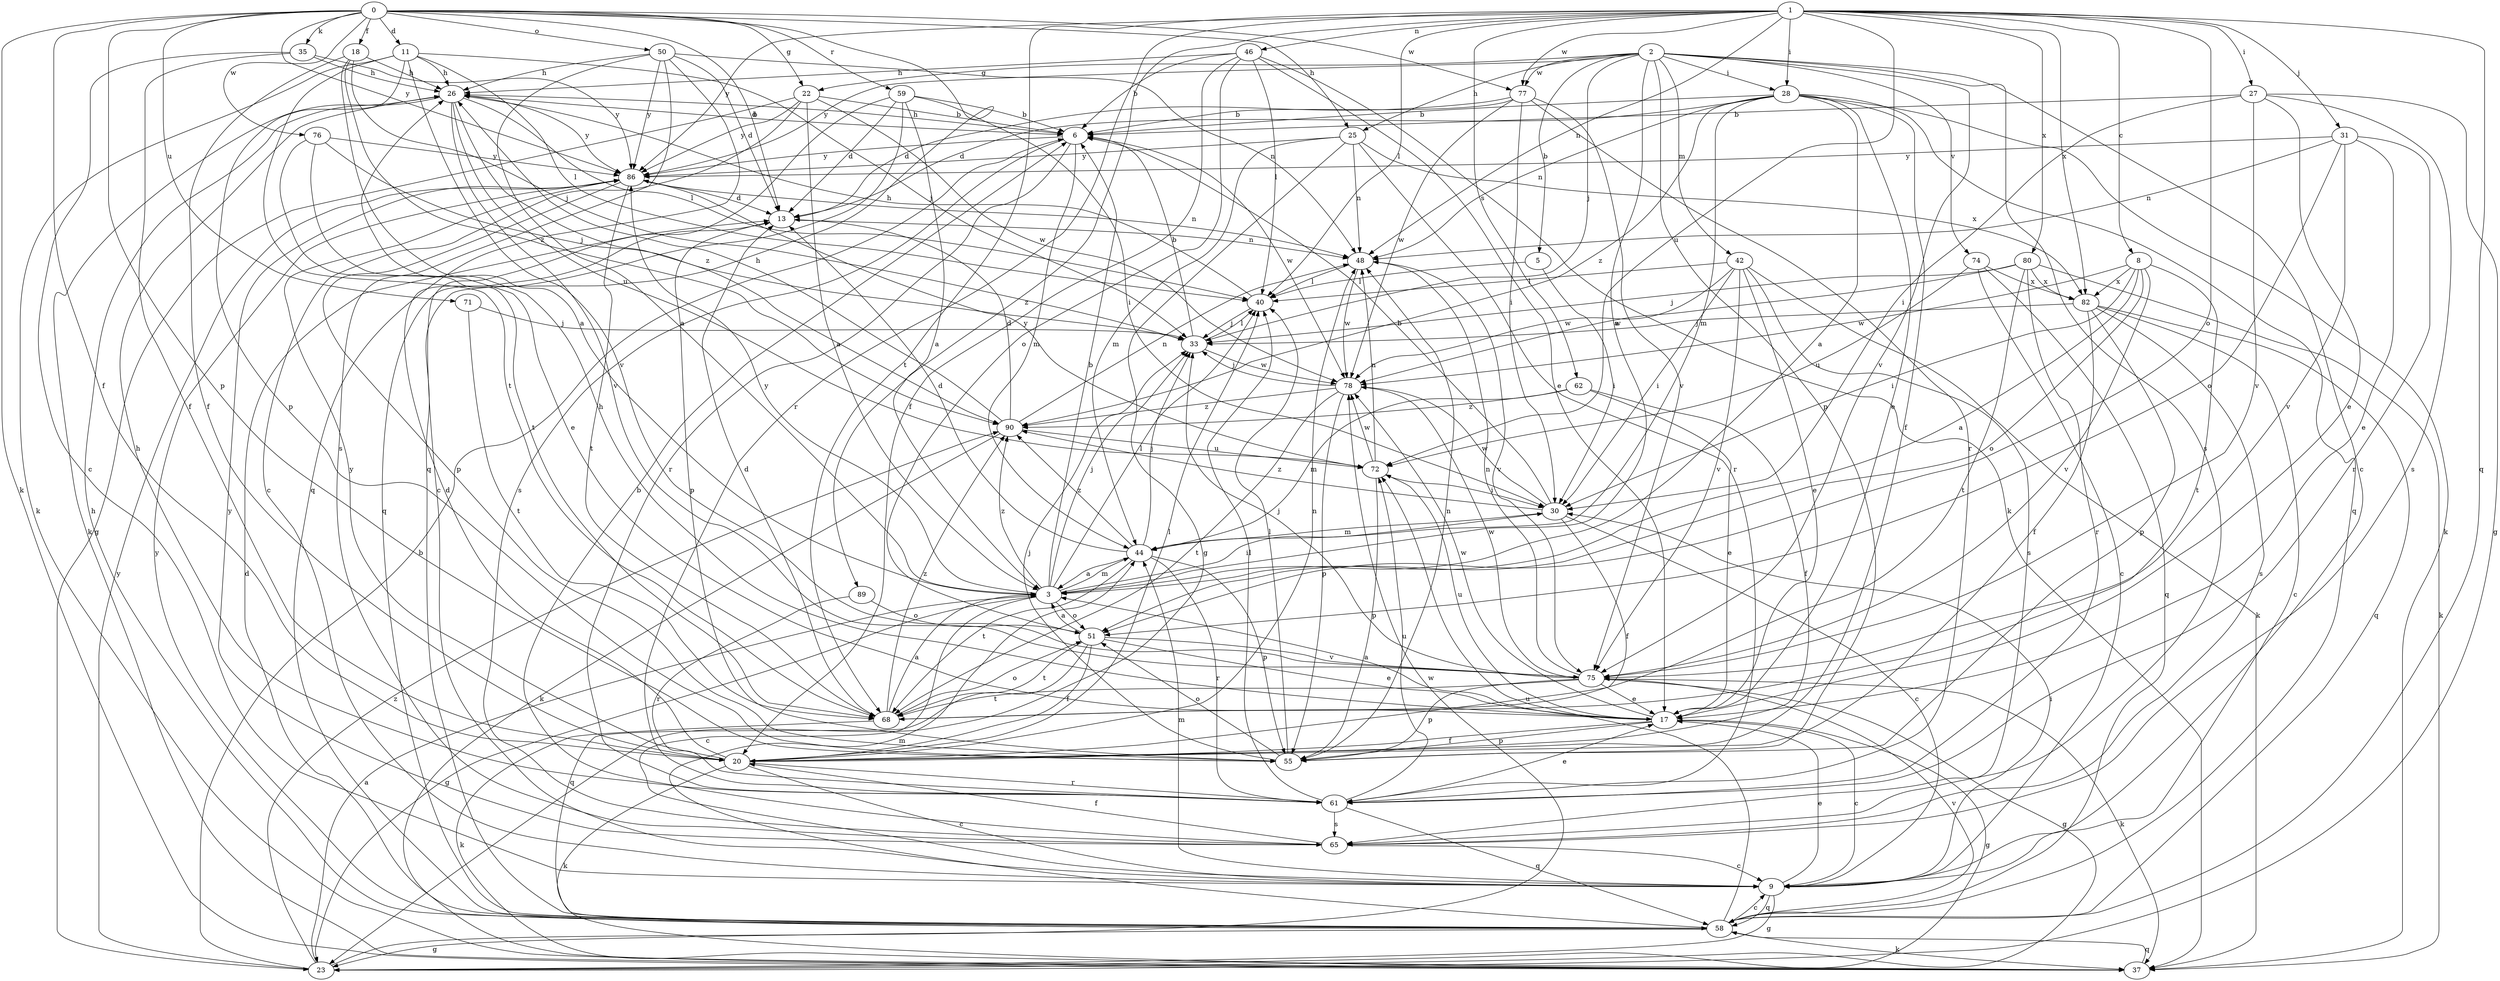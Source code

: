 strict digraph  {
0;
1;
2;
3;
5;
6;
8;
9;
11;
13;
17;
18;
20;
22;
23;
25;
26;
27;
28;
30;
31;
33;
35;
37;
40;
42;
44;
46;
48;
50;
51;
55;
58;
59;
61;
62;
65;
68;
71;
72;
74;
75;
76;
77;
78;
80;
82;
86;
89;
90;
0 -> 11  [label=d];
0 -> 13  [label=d];
0 -> 18  [label=f];
0 -> 20  [label=f];
0 -> 22  [label=g];
0 -> 25  [label=h];
0 -> 35  [label=k];
0 -> 37  [label=k];
0 -> 50  [label=o];
0 -> 55  [label=p];
0 -> 58  [label=q];
0 -> 59  [label=r];
0 -> 71  [label=u];
0 -> 76  [label=w];
0 -> 77  [label=w];
0 -> 86  [label=y];
1 -> 8  [label=c];
1 -> 27  [label=i];
1 -> 28  [label=i];
1 -> 31  [label=j];
1 -> 40  [label=l];
1 -> 46  [label=n];
1 -> 48  [label=n];
1 -> 51  [label=o];
1 -> 58  [label=q];
1 -> 61  [label=r];
1 -> 62  [label=s];
1 -> 68  [label=t];
1 -> 72  [label=u];
1 -> 77  [label=w];
1 -> 80  [label=x];
1 -> 82  [label=x];
1 -> 86  [label=y];
1 -> 89  [label=z];
2 -> 3  [label=a];
2 -> 5  [label=b];
2 -> 9  [label=c];
2 -> 22  [label=g];
2 -> 25  [label=h];
2 -> 28  [label=i];
2 -> 33  [label=j];
2 -> 42  [label=m];
2 -> 55  [label=p];
2 -> 65  [label=s];
2 -> 74  [label=v];
2 -> 75  [label=v];
2 -> 77  [label=w];
2 -> 86  [label=y];
3 -> 6  [label=b];
3 -> 9  [label=c];
3 -> 23  [label=g];
3 -> 30  [label=i];
3 -> 33  [label=j];
3 -> 40  [label=l];
3 -> 44  [label=m];
3 -> 51  [label=o];
3 -> 86  [label=y];
3 -> 90  [label=z];
5 -> 30  [label=i];
5 -> 40  [label=l];
6 -> 26  [label=h];
6 -> 44  [label=m];
6 -> 61  [label=r];
6 -> 65  [label=s];
6 -> 78  [label=w];
6 -> 86  [label=y];
8 -> 3  [label=a];
8 -> 30  [label=i];
8 -> 51  [label=o];
8 -> 68  [label=t];
8 -> 75  [label=v];
8 -> 78  [label=w];
8 -> 82  [label=x];
9 -> 17  [label=e];
9 -> 23  [label=g];
9 -> 30  [label=i];
9 -> 44  [label=m];
9 -> 58  [label=q];
11 -> 26  [label=h];
11 -> 33  [label=j];
11 -> 37  [label=k];
11 -> 40  [label=l];
11 -> 55  [label=p];
11 -> 68  [label=t];
11 -> 75  [label=v];
13 -> 48  [label=n];
13 -> 55  [label=p];
17 -> 3  [label=a];
17 -> 9  [label=c];
17 -> 20  [label=f];
17 -> 23  [label=g];
17 -> 26  [label=h];
17 -> 55  [label=p];
17 -> 72  [label=u];
17 -> 78  [label=w];
18 -> 3  [label=a];
18 -> 20  [label=f];
18 -> 26  [label=h];
18 -> 33  [label=j];
18 -> 90  [label=z];
20 -> 9  [label=c];
20 -> 13  [label=d];
20 -> 37  [label=k];
20 -> 40  [label=l];
20 -> 48  [label=n];
20 -> 61  [label=r];
20 -> 86  [label=y];
22 -> 3  [label=a];
22 -> 6  [label=b];
22 -> 9  [label=c];
22 -> 23  [label=g];
22 -> 78  [label=w];
22 -> 86  [label=y];
23 -> 3  [label=a];
23 -> 6  [label=b];
23 -> 78  [label=w];
23 -> 86  [label=y];
23 -> 90  [label=z];
25 -> 23  [label=g];
25 -> 44  [label=m];
25 -> 48  [label=n];
25 -> 61  [label=r];
25 -> 82  [label=x];
25 -> 86  [label=y];
26 -> 6  [label=b];
26 -> 37  [label=k];
26 -> 40  [label=l];
26 -> 72  [label=u];
26 -> 75  [label=v];
26 -> 86  [label=y];
26 -> 90  [label=z];
27 -> 6  [label=b];
27 -> 17  [label=e];
27 -> 23  [label=g];
27 -> 30  [label=i];
27 -> 65  [label=s];
27 -> 75  [label=v];
28 -> 3  [label=a];
28 -> 6  [label=b];
28 -> 13  [label=d];
28 -> 17  [label=e];
28 -> 20  [label=f];
28 -> 37  [label=k];
28 -> 44  [label=m];
28 -> 48  [label=n];
28 -> 58  [label=q];
28 -> 90  [label=z];
30 -> 6  [label=b];
30 -> 9  [label=c];
30 -> 20  [label=f];
30 -> 44  [label=m];
30 -> 78  [label=w];
30 -> 90  [label=z];
31 -> 17  [label=e];
31 -> 48  [label=n];
31 -> 51  [label=o];
31 -> 61  [label=r];
31 -> 75  [label=v];
31 -> 86  [label=y];
33 -> 6  [label=b];
33 -> 40  [label=l];
33 -> 78  [label=w];
35 -> 9  [label=c];
35 -> 20  [label=f];
35 -> 26  [label=h];
35 -> 86  [label=y];
37 -> 58  [label=q];
40 -> 26  [label=h];
40 -> 33  [label=j];
42 -> 17  [label=e];
42 -> 30  [label=i];
42 -> 37  [label=k];
42 -> 40  [label=l];
42 -> 65  [label=s];
42 -> 75  [label=v];
42 -> 78  [label=w];
44 -> 3  [label=a];
44 -> 13  [label=d];
44 -> 33  [label=j];
44 -> 55  [label=p];
44 -> 61  [label=r];
44 -> 68  [label=t];
44 -> 90  [label=z];
46 -> 6  [label=b];
46 -> 17  [label=e];
46 -> 20  [label=f];
46 -> 26  [label=h];
46 -> 37  [label=k];
46 -> 40  [label=l];
46 -> 51  [label=o];
48 -> 40  [label=l];
48 -> 75  [label=v];
48 -> 78  [label=w];
50 -> 3  [label=a];
50 -> 13  [label=d];
50 -> 26  [label=h];
50 -> 48  [label=n];
50 -> 58  [label=q];
50 -> 65  [label=s];
50 -> 86  [label=y];
51 -> 3  [label=a];
51 -> 17  [label=e];
51 -> 20  [label=f];
51 -> 58  [label=q];
51 -> 68  [label=t];
51 -> 75  [label=v];
55 -> 33  [label=j];
55 -> 40  [label=l];
55 -> 48  [label=n];
55 -> 51  [label=o];
58 -> 9  [label=c];
58 -> 13  [label=d];
58 -> 23  [label=g];
58 -> 26  [label=h];
58 -> 37  [label=k];
58 -> 44  [label=m];
58 -> 72  [label=u];
58 -> 75  [label=v];
58 -> 86  [label=y];
59 -> 3  [label=a];
59 -> 6  [label=b];
59 -> 9  [label=c];
59 -> 13  [label=d];
59 -> 30  [label=i];
59 -> 58  [label=q];
61 -> 17  [label=e];
61 -> 26  [label=h];
61 -> 40  [label=l];
61 -> 58  [label=q];
61 -> 65  [label=s];
61 -> 72  [label=u];
62 -> 17  [label=e];
62 -> 20  [label=f];
62 -> 44  [label=m];
62 -> 90  [label=z];
65 -> 6  [label=b];
65 -> 9  [label=c];
65 -> 20  [label=f];
65 -> 86  [label=y];
68 -> 3  [label=a];
68 -> 13  [label=d];
68 -> 37  [label=k];
68 -> 51  [label=o];
68 -> 90  [label=z];
71 -> 33  [label=j];
71 -> 68  [label=t];
72 -> 30  [label=i];
72 -> 48  [label=n];
72 -> 55  [label=p];
72 -> 78  [label=w];
72 -> 86  [label=y];
74 -> 9  [label=c];
74 -> 58  [label=q];
74 -> 72  [label=u];
74 -> 82  [label=x];
75 -> 17  [label=e];
75 -> 23  [label=g];
75 -> 33  [label=j];
75 -> 37  [label=k];
75 -> 48  [label=n];
75 -> 55  [label=p];
75 -> 68  [label=t];
75 -> 78  [label=w];
76 -> 17  [label=e];
76 -> 33  [label=j];
76 -> 68  [label=t];
76 -> 86  [label=y];
77 -> 6  [label=b];
77 -> 13  [label=d];
77 -> 30  [label=i];
77 -> 61  [label=r];
77 -> 75  [label=v];
77 -> 78  [label=w];
78 -> 33  [label=j];
78 -> 55  [label=p];
78 -> 68  [label=t];
78 -> 90  [label=z];
80 -> 33  [label=j];
80 -> 37  [label=k];
80 -> 61  [label=r];
80 -> 68  [label=t];
80 -> 78  [label=w];
80 -> 82  [label=x];
82 -> 9  [label=c];
82 -> 20  [label=f];
82 -> 33  [label=j];
82 -> 55  [label=p];
82 -> 58  [label=q];
82 -> 65  [label=s];
86 -> 13  [label=d];
86 -> 48  [label=n];
86 -> 55  [label=p];
86 -> 68  [label=t];
89 -> 51  [label=o];
89 -> 61  [label=r];
90 -> 13  [label=d];
90 -> 26  [label=h];
90 -> 37  [label=k];
90 -> 48  [label=n];
90 -> 72  [label=u];
}
